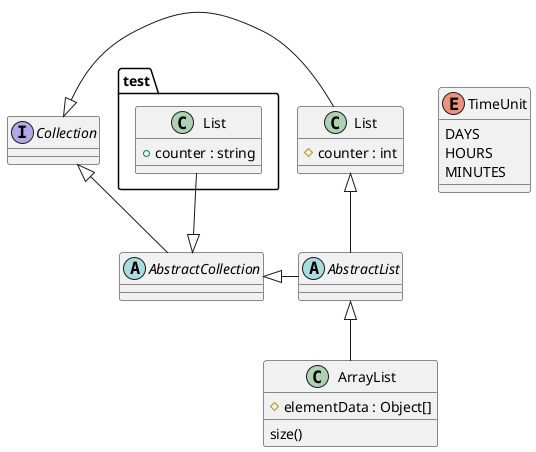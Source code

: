 @startuml
set namespaceSeparator ::

abstract class AbstractList {

}
abstract AbstractCollection

interface List
interface Collection

class List {
    #counter : int
}

namespace test {
    class List {
       +counter : string
    }
}

List <|-- AbstractList
Collection <|-- AbstractCollection

test::List --|> AbstractCollection

Collection <|- List
AbstractCollection <|- AbstractList
AbstractList <|-- ArrayList

class ArrayList {
 #elementData : Object[]
size()
}

enum TimeUnit {
DAYS
HOURS
MINUTES
}
@enduml
